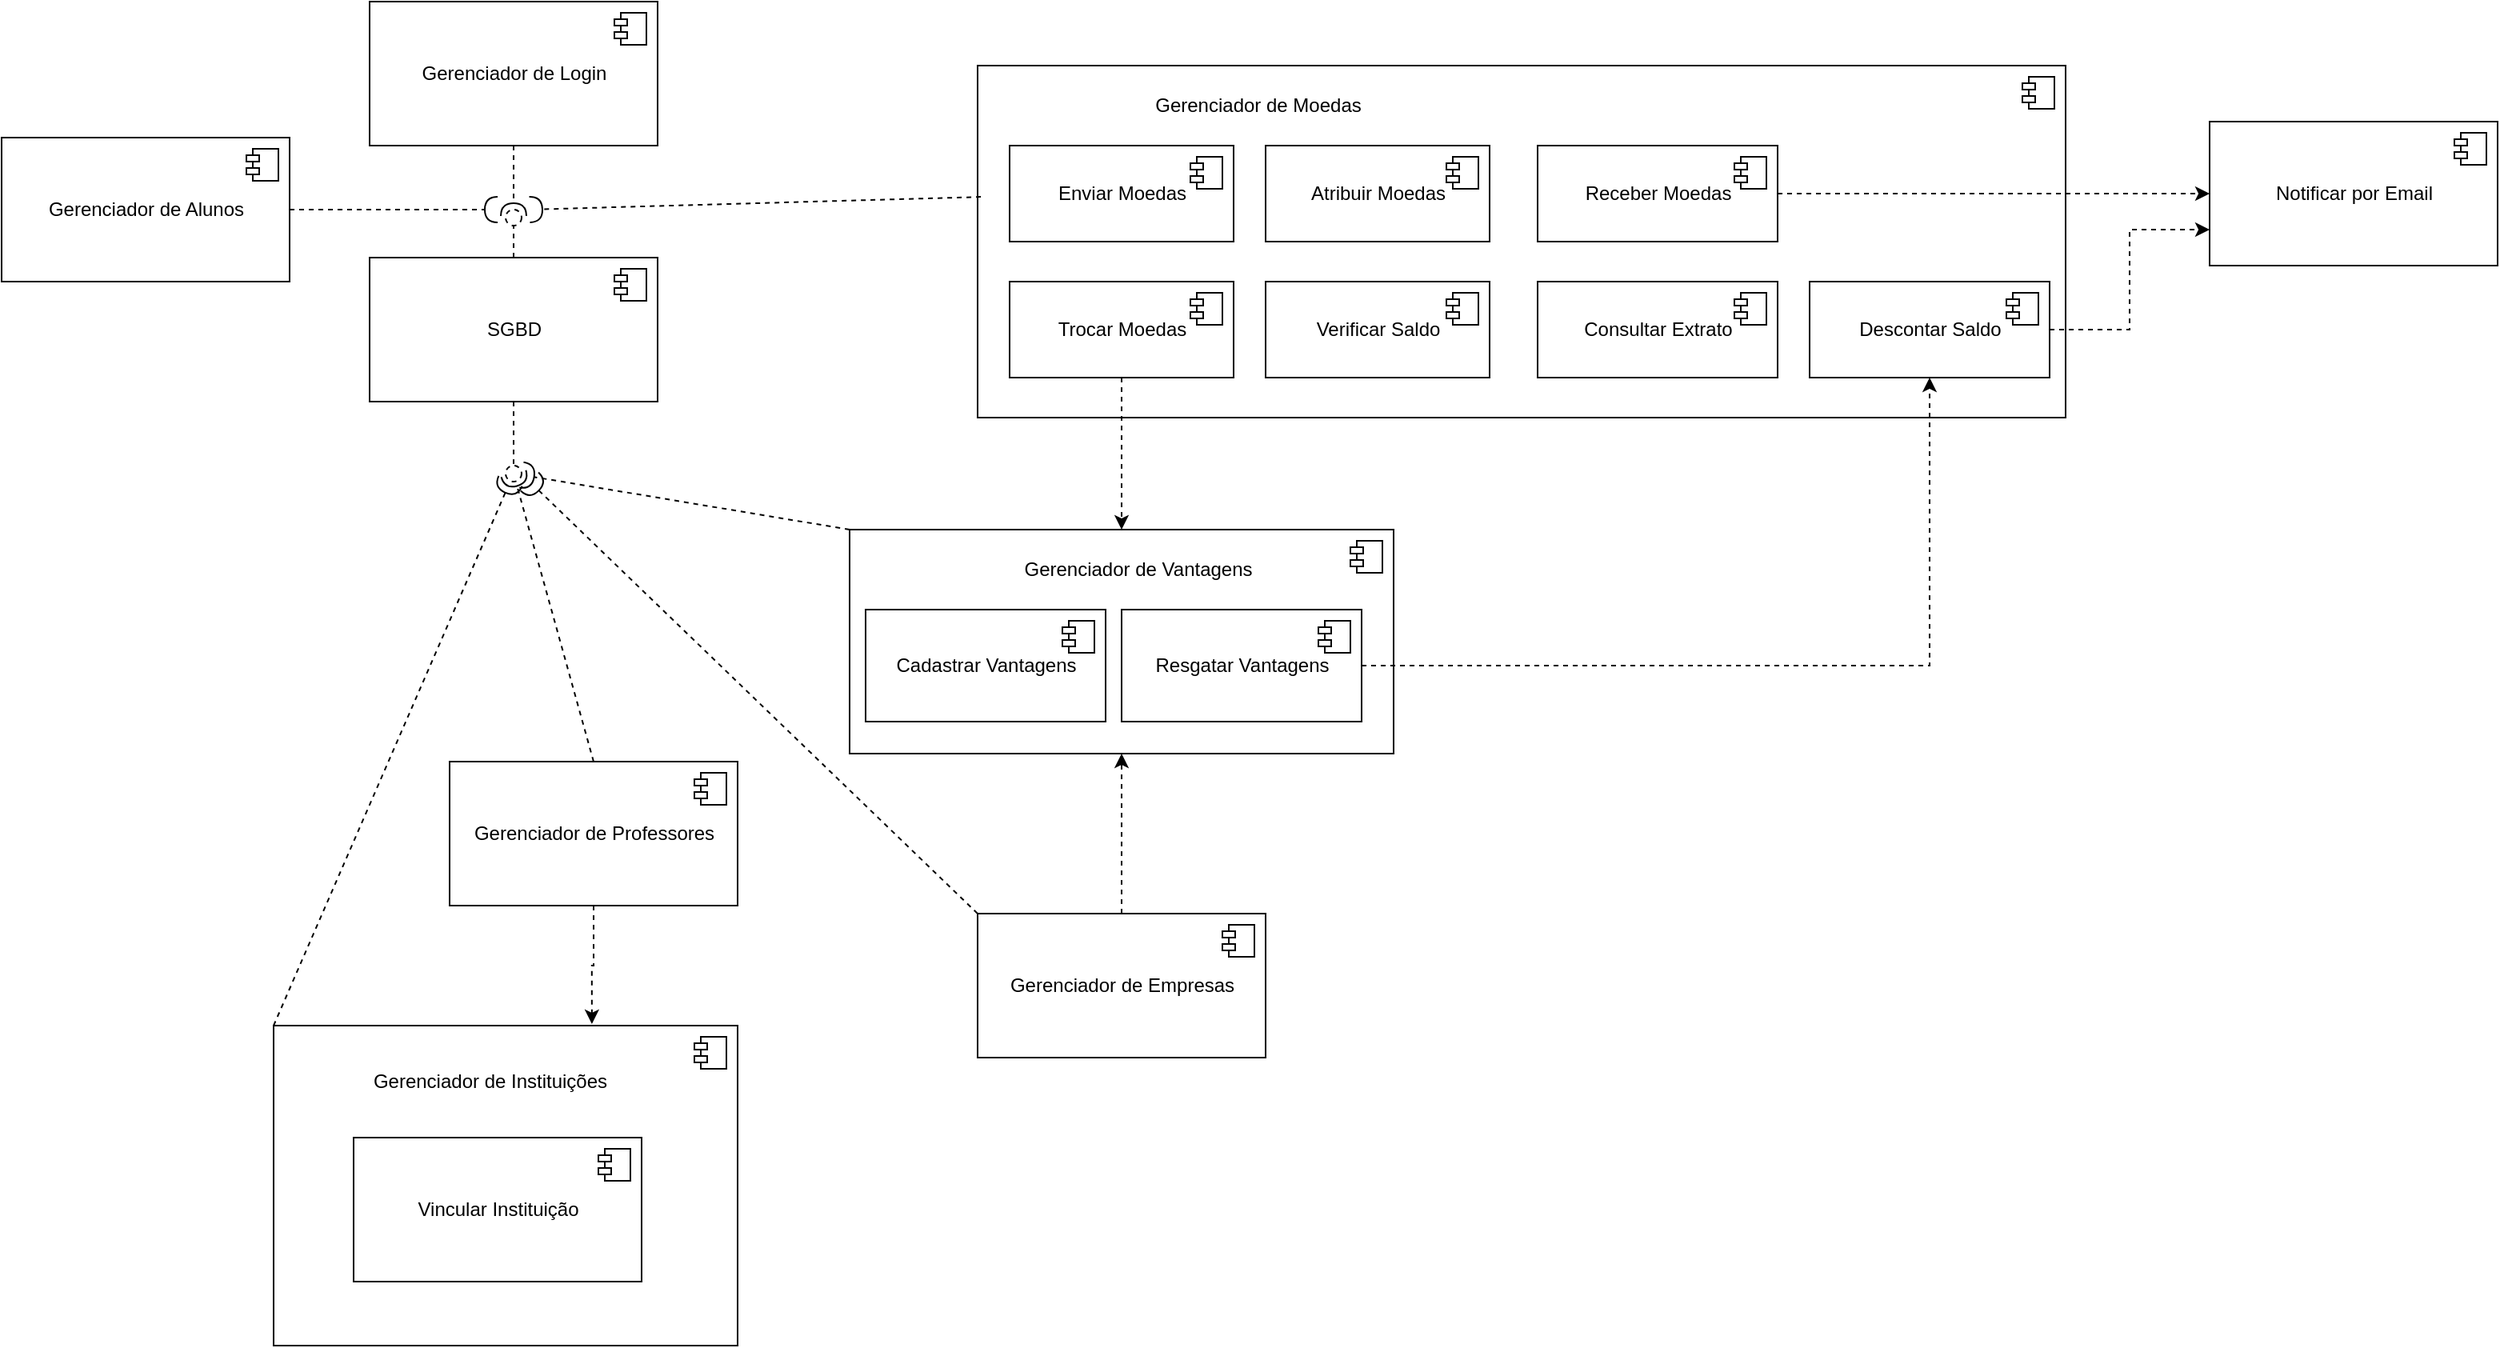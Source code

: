 <mxfile version="20.3.7" type="device"><diagram id="3bnTD6ow-tEDqpxm1T93" name="Page-1"><mxGraphModel dx="3122" dy="800" grid="1" gridSize="10" guides="1" tooltips="1" connect="1" arrows="1" fold="1" page="1" pageScale="1" pageWidth="850" pageHeight="1100" math="0" shadow="0"><root><mxCell id="0"/><mxCell id="1" parent="0"/><mxCell id="mEhPIhUzKidgpYQ1WmjW-50" value="" style="edgeStyle=orthogonalEdgeStyle;rounded=0;orthogonalLoop=1;jettySize=auto;html=1;dashed=1;exitX=0.5;exitY=1;exitDx=0;exitDy=0;entryX=0.686;entryY=-0.005;entryDx=0;entryDy=0;entryPerimeter=0;" edge="1" parent="1" source="mEhPIhUzKidgpYQ1WmjW-36" target="mEhPIhUzKidgpYQ1WmjW-44"><mxGeometry relative="1" as="geometry"/></mxCell><mxCell id="mEhPIhUzKidgpYQ1WmjW-44" value="" style="html=1;dropTarget=0;" vertex="1" parent="1"><mxGeometry x="-760" y="670" width="290" height="200" as="geometry"/></mxCell><mxCell id="mEhPIhUzKidgpYQ1WmjW-45" value="" style="shape=module;jettyWidth=8;jettyHeight=4;" vertex="1" parent="mEhPIhUzKidgpYQ1WmjW-44"><mxGeometry x="1" width="20" height="20" relative="1" as="geometry"><mxPoint x="-27" y="7" as="offset"/></mxGeometry></mxCell><mxCell id="mEhPIhUzKidgpYQ1WmjW-33" value="" style="html=1;dropTarget=0;" vertex="1" parent="1"><mxGeometry x="-400" y="360" width="340" height="140" as="geometry"/></mxCell><mxCell id="mEhPIhUzKidgpYQ1WmjW-34" value="" style="shape=module;jettyWidth=8;jettyHeight=4;" vertex="1" parent="mEhPIhUzKidgpYQ1WmjW-33"><mxGeometry x="1" width="20" height="20" relative="1" as="geometry"><mxPoint x="-27" y="7" as="offset"/></mxGeometry></mxCell><mxCell id="mEhPIhUzKidgpYQ1WmjW-30" value="" style="html=1;dropTarget=0;" vertex="1" parent="1"><mxGeometry x="-320" y="70" width="680" height="220" as="geometry"/></mxCell><mxCell id="mEhPIhUzKidgpYQ1WmjW-31" value="" style="shape=module;jettyWidth=8;jettyHeight=4;" vertex="1" parent="mEhPIhUzKidgpYQ1WmjW-30"><mxGeometry x="1" width="20" height="20" relative="1" as="geometry"><mxPoint x="-27" y="7" as="offset"/></mxGeometry></mxCell><mxCell id="mEhPIhUzKidgpYQ1WmjW-1" value="Gerenciador de Alunos" style="html=1;dropTarget=0;" vertex="1" parent="1"><mxGeometry x="-930" y="115" width="180" height="90" as="geometry"/></mxCell><mxCell id="mEhPIhUzKidgpYQ1WmjW-2" value="" style="shape=module;jettyWidth=8;jettyHeight=4;" vertex="1" parent="mEhPIhUzKidgpYQ1WmjW-1"><mxGeometry x="1" width="20" height="20" relative="1" as="geometry"><mxPoint x="-27" y="7" as="offset"/></mxGeometry></mxCell><mxCell id="mEhPIhUzKidgpYQ1WmjW-6" value="Vincular Instituição" style="html=1;dropTarget=0;" vertex="1" parent="1"><mxGeometry x="-710" y="740" width="180" height="90" as="geometry"/></mxCell><mxCell id="mEhPIhUzKidgpYQ1WmjW-7" value="" style="shape=module;jettyWidth=8;jettyHeight=4;" vertex="1" parent="mEhPIhUzKidgpYQ1WmjW-6"><mxGeometry x="1" width="20" height="20" relative="1" as="geometry"><mxPoint x="-27" y="7" as="offset"/></mxGeometry></mxCell><mxCell id="mEhPIhUzKidgpYQ1WmjW-8" value="Atribuir Moedas" style="html=1;dropTarget=0;" vertex="1" parent="1"><mxGeometry x="-140" y="120" width="140" height="60" as="geometry"/></mxCell><mxCell id="mEhPIhUzKidgpYQ1WmjW-9" value="" style="shape=module;jettyWidth=8;jettyHeight=4;" vertex="1" parent="mEhPIhUzKidgpYQ1WmjW-8"><mxGeometry x="1" width="20" height="20" relative="1" as="geometry"><mxPoint x="-27" y="7" as="offset"/></mxGeometry></mxCell><mxCell id="mEhPIhUzKidgpYQ1WmjW-10" value="Enviar Moedas" style="html=1;dropTarget=0;" vertex="1" parent="1"><mxGeometry x="-300" y="120" width="140" height="60" as="geometry"/></mxCell><mxCell id="mEhPIhUzKidgpYQ1WmjW-11" value="" style="shape=module;jettyWidth=8;jettyHeight=4;" vertex="1" parent="mEhPIhUzKidgpYQ1WmjW-10"><mxGeometry x="1" width="20" height="20" relative="1" as="geometry"><mxPoint x="-27" y="7" as="offset"/></mxGeometry></mxCell><mxCell id="mEhPIhUzKidgpYQ1WmjW-12" value="Notificar por Email" style="html=1;dropTarget=0;" vertex="1" parent="1"><mxGeometry x="450" y="105" width="180" height="90" as="geometry"/></mxCell><mxCell id="mEhPIhUzKidgpYQ1WmjW-13" value="" style="shape=module;jettyWidth=8;jettyHeight=4;" vertex="1" parent="mEhPIhUzKidgpYQ1WmjW-12"><mxGeometry x="1" width="20" height="20" relative="1" as="geometry"><mxPoint x="-27" y="7" as="offset"/></mxGeometry></mxCell><mxCell id="mEhPIhUzKidgpYQ1WmjW-14" value="Consultar Extrato" style="html=1;dropTarget=0;" vertex="1" parent="1"><mxGeometry x="30" y="205" width="150" height="60" as="geometry"/></mxCell><mxCell id="mEhPIhUzKidgpYQ1WmjW-15" value="" style="shape=module;jettyWidth=8;jettyHeight=4;" vertex="1" parent="mEhPIhUzKidgpYQ1WmjW-14"><mxGeometry x="1" width="20" height="20" relative="1" as="geometry"><mxPoint x="-27" y="7" as="offset"/></mxGeometry></mxCell><mxCell id="mEhPIhUzKidgpYQ1WmjW-56" value="" style="edgeStyle=orthogonalEdgeStyle;rounded=0;orthogonalLoop=1;jettySize=auto;html=1;dashed=1;entryX=0.5;entryY=0;entryDx=0;entryDy=0;exitX=0.5;exitY=1;exitDx=0;exitDy=0;" edge="1" parent="1" source="mEhPIhUzKidgpYQ1WmjW-16" target="mEhPIhUzKidgpYQ1WmjW-33"><mxGeometry relative="1" as="geometry"/></mxCell><mxCell id="mEhPIhUzKidgpYQ1WmjW-16" value="Trocar Moedas" style="html=1;dropTarget=0;" vertex="1" parent="1"><mxGeometry x="-300" y="205" width="140" height="60" as="geometry"/></mxCell><mxCell id="mEhPIhUzKidgpYQ1WmjW-17" value="" style="shape=module;jettyWidth=8;jettyHeight=4;" vertex="1" parent="mEhPIhUzKidgpYQ1WmjW-16"><mxGeometry x="1" width="20" height="20" relative="1" as="geometry"><mxPoint x="-27" y="7" as="offset"/></mxGeometry></mxCell><mxCell id="mEhPIhUzKidgpYQ1WmjW-57" value="" style="edgeStyle=orthogonalEdgeStyle;rounded=0;orthogonalLoop=1;jettySize=auto;html=1;dashed=1;entryX=0.5;entryY=1;entryDx=0;entryDy=0;" edge="1" parent="1" source="mEhPIhUzKidgpYQ1WmjW-18" target="mEhPIhUzKidgpYQ1WmjW-33"><mxGeometry relative="1" as="geometry"/></mxCell><mxCell id="mEhPIhUzKidgpYQ1WmjW-18" value="Gerenciador de Empresas" style="html=1;dropTarget=0;" vertex="1" parent="1"><mxGeometry x="-320" y="600" width="180" height="90" as="geometry"/></mxCell><mxCell id="mEhPIhUzKidgpYQ1WmjW-19" value="" style="shape=module;jettyWidth=8;jettyHeight=4;" vertex="1" parent="mEhPIhUzKidgpYQ1WmjW-18"><mxGeometry x="1" width="20" height="20" relative="1" as="geometry"><mxPoint x="-27" y="7" as="offset"/></mxGeometry></mxCell><mxCell id="mEhPIhUzKidgpYQ1WmjW-20" value="Cadastrar Vantagens" style="html=1;dropTarget=0;" vertex="1" parent="1"><mxGeometry x="-390" y="410" width="150" height="70" as="geometry"/></mxCell><mxCell id="mEhPIhUzKidgpYQ1WmjW-21" value="" style="shape=module;jettyWidth=8;jettyHeight=4;" vertex="1" parent="mEhPIhUzKidgpYQ1WmjW-20"><mxGeometry x="1" width="20" height="20" relative="1" as="geometry"><mxPoint x="-27" y="7" as="offset"/></mxGeometry></mxCell><mxCell id="mEhPIhUzKidgpYQ1WmjW-59" value="" style="edgeStyle=orthogonalEdgeStyle;rounded=0;orthogonalLoop=1;jettySize=auto;html=1;dashed=1;exitX=1;exitY=0.5;exitDx=0;exitDy=0;entryX=0.5;entryY=1;entryDx=0;entryDy=0;" edge="1" parent="1" source="mEhPIhUzKidgpYQ1WmjW-24" target="mEhPIhUzKidgpYQ1WmjW-22"><mxGeometry relative="1" as="geometry"><mxPoint x="80" y="420" as="targetPoint"/></mxGeometry></mxCell><mxCell id="mEhPIhUzKidgpYQ1WmjW-60" value="" style="edgeStyle=orthogonalEdgeStyle;rounded=0;orthogonalLoop=1;jettySize=auto;html=1;dashed=1;entryX=0;entryY=0.75;entryDx=0;entryDy=0;" edge="1" parent="1" source="mEhPIhUzKidgpYQ1WmjW-22" target="mEhPIhUzKidgpYQ1WmjW-12"><mxGeometry relative="1" as="geometry"/></mxCell><mxCell id="mEhPIhUzKidgpYQ1WmjW-22" value="Descontar Saldo" style="html=1;dropTarget=0;" vertex="1" parent="1"><mxGeometry x="200" y="205" width="150" height="60" as="geometry"/></mxCell><mxCell id="mEhPIhUzKidgpYQ1WmjW-23" value="" style="shape=module;jettyWidth=8;jettyHeight=4;" vertex="1" parent="mEhPIhUzKidgpYQ1WmjW-22"><mxGeometry x="1" width="20" height="20" relative="1" as="geometry"><mxPoint x="-27" y="7" as="offset"/></mxGeometry></mxCell><mxCell id="mEhPIhUzKidgpYQ1WmjW-24" value="Resgatar Vantagens" style="html=1;dropTarget=0;" vertex="1" parent="1"><mxGeometry x="-230" y="410" width="150" height="70" as="geometry"/></mxCell><mxCell id="mEhPIhUzKidgpYQ1WmjW-25" value="" style="shape=module;jettyWidth=8;jettyHeight=4;" vertex="1" parent="mEhPIhUzKidgpYQ1WmjW-24"><mxGeometry x="1" width="20" height="20" relative="1" as="geometry"><mxPoint x="-27" y="7" as="offset"/></mxGeometry></mxCell><mxCell id="mEhPIhUzKidgpYQ1WmjW-26" value="Gerenciador de Login" style="html=1;dropTarget=0;" vertex="1" parent="1"><mxGeometry x="-700" y="30" width="180" height="90" as="geometry"/></mxCell><mxCell id="mEhPIhUzKidgpYQ1WmjW-27" value="" style="shape=module;jettyWidth=8;jettyHeight=4;" vertex="1" parent="mEhPIhUzKidgpYQ1WmjW-26"><mxGeometry x="1" width="20" height="20" relative="1" as="geometry"><mxPoint x="-27" y="7" as="offset"/></mxGeometry></mxCell><mxCell id="mEhPIhUzKidgpYQ1WmjW-28" value="SGBD" style="html=1;dropTarget=0;" vertex="1" parent="1"><mxGeometry x="-700" y="190" width="180" height="90" as="geometry"/></mxCell><mxCell id="mEhPIhUzKidgpYQ1WmjW-29" value="" style="shape=module;jettyWidth=8;jettyHeight=4;" vertex="1" parent="mEhPIhUzKidgpYQ1WmjW-28"><mxGeometry x="1" width="20" height="20" relative="1" as="geometry"><mxPoint x="-27" y="7" as="offset"/></mxGeometry></mxCell><mxCell id="mEhPIhUzKidgpYQ1WmjW-32" value="Gerenciador de Moedas" style="text;html=1;align=center;verticalAlign=middle;resizable=0;points=[];autosize=1;strokeColor=none;fillColor=none;" vertex="1" parent="1"><mxGeometry x="-220" y="80" width="150" height="30" as="geometry"/></mxCell><mxCell id="mEhPIhUzKidgpYQ1WmjW-35" value="Gerenciador de Vantagens" style="text;html=1;align=center;verticalAlign=middle;resizable=0;points=[];autosize=1;strokeColor=none;fillColor=none;" vertex="1" parent="1"><mxGeometry x="-305" y="370" width="170" height="30" as="geometry"/></mxCell><mxCell id="mEhPIhUzKidgpYQ1WmjW-36" value="Gerenciador de Professores" style="html=1;dropTarget=0;" vertex="1" parent="1"><mxGeometry x="-650" y="505" width="180" height="90" as="geometry"/></mxCell><mxCell id="mEhPIhUzKidgpYQ1WmjW-37" value="" style="shape=module;jettyWidth=8;jettyHeight=4;" vertex="1" parent="mEhPIhUzKidgpYQ1WmjW-36"><mxGeometry x="1" width="20" height="20" relative="1" as="geometry"><mxPoint x="-27" y="7" as="offset"/></mxGeometry></mxCell><mxCell id="mEhPIhUzKidgpYQ1WmjW-47" value="&lt;span style=&quot;&quot;&gt;Gerenciador de Instituições&lt;/span&gt;" style="text;html=1;align=center;verticalAlign=middle;resizable=0;points=[];autosize=1;strokeColor=none;fillColor=none;" vertex="1" parent="1"><mxGeometry x="-710" y="690" width="170" height="30" as="geometry"/></mxCell><mxCell id="mEhPIhUzKidgpYQ1WmjW-51" value="Verificar Saldo" style="html=1;dropTarget=0;" vertex="1" parent="1"><mxGeometry x="-140" y="205" width="140" height="60" as="geometry"/></mxCell><mxCell id="mEhPIhUzKidgpYQ1WmjW-52" value="" style="shape=module;jettyWidth=8;jettyHeight=4;" vertex="1" parent="mEhPIhUzKidgpYQ1WmjW-51"><mxGeometry x="1" width="20" height="20" relative="1" as="geometry"><mxPoint x="-27" y="7" as="offset"/></mxGeometry></mxCell><mxCell id="mEhPIhUzKidgpYQ1WmjW-55" value="" style="edgeStyle=orthogonalEdgeStyle;rounded=0;orthogonalLoop=1;jettySize=auto;html=1;dashed=1;" edge="1" parent="1" source="mEhPIhUzKidgpYQ1WmjW-53" target="mEhPIhUzKidgpYQ1WmjW-12"><mxGeometry relative="1" as="geometry"/></mxCell><mxCell id="mEhPIhUzKidgpYQ1WmjW-53" value="Receber Moedas" style="html=1;dropTarget=0;" vertex="1" parent="1"><mxGeometry x="30" y="120" width="150" height="60" as="geometry"/></mxCell><mxCell id="mEhPIhUzKidgpYQ1WmjW-54" value="" style="shape=module;jettyWidth=8;jettyHeight=4;" vertex="1" parent="mEhPIhUzKidgpYQ1WmjW-53"><mxGeometry x="1" width="20" height="20" relative="1" as="geometry"><mxPoint x="-27" y="7" as="offset"/></mxGeometry></mxCell><mxCell id="mEhPIhUzKidgpYQ1WmjW-67" value="" style="rounded=0;orthogonalLoop=1;jettySize=auto;html=1;endArrow=none;endFill=0;sketch=0;sourcePerimeterSpacing=0;targetPerimeterSpacing=0;dashed=1;exitX=0.5;exitY=1;exitDx=0;exitDy=0;" edge="1" target="mEhPIhUzKidgpYQ1WmjW-69" parent="1" source="mEhPIhUzKidgpYQ1WmjW-28"><mxGeometry relative="1" as="geometry"><mxPoint x="-670" y="295" as="sourcePoint"/></mxGeometry></mxCell><mxCell id="mEhPIhUzKidgpYQ1WmjW-68" value="" style="rounded=0;orthogonalLoop=1;jettySize=auto;html=1;endArrow=halfCircle;endFill=0;entryX=0.5;entryY=0.5;endSize=6;strokeWidth=1;sketch=0;dashed=1;exitX=0.5;exitY=0;exitDx=0;exitDy=0;" edge="1" target="mEhPIhUzKidgpYQ1WmjW-69" parent="1" source="mEhPIhUzKidgpYQ1WmjW-36"><mxGeometry relative="1" as="geometry"><mxPoint x="-630" y="295" as="sourcePoint"/></mxGeometry></mxCell><mxCell id="mEhPIhUzKidgpYQ1WmjW-69" value="" style="ellipse;whiteSpace=wrap;html=1;align=center;aspect=fixed;resizable=0;points=[];outlineConnect=0;sketch=0;dashed=1;" vertex="1" parent="1"><mxGeometry x="-615" y="320" width="10" height="10" as="geometry"/></mxCell><mxCell id="mEhPIhUzKidgpYQ1WmjW-78" value="" style="rounded=0;orthogonalLoop=1;jettySize=auto;html=1;endArrow=none;endFill=0;sketch=0;sourcePerimeterSpacing=0;targetPerimeterSpacing=0;dashed=1;exitX=0.5;exitY=0;exitDx=0;exitDy=0;" edge="1" target="mEhPIhUzKidgpYQ1WmjW-80" parent="1" source="mEhPIhUzKidgpYQ1WmjW-28"><mxGeometry relative="1" as="geometry"><mxPoint x="-670" y="295" as="sourcePoint"/></mxGeometry></mxCell><mxCell id="mEhPIhUzKidgpYQ1WmjW-79" value="" style="rounded=0;orthogonalLoop=1;jettySize=auto;html=1;endArrow=halfCircle;endFill=0;endSize=6;strokeWidth=1;sketch=0;dashed=1;" edge="1" parent="1"><mxGeometry relative="1" as="geometry"><mxPoint x="-610" y="120" as="sourcePoint"/><mxPoint x="-610" y="164" as="targetPoint"/></mxGeometry></mxCell><mxCell id="mEhPIhUzKidgpYQ1WmjW-80" value="" style="ellipse;whiteSpace=wrap;html=1;align=center;aspect=fixed;resizable=0;points=[];outlineConnect=0;sketch=0;dashed=1;" vertex="1" parent="1"><mxGeometry x="-615" y="160" width="10" height="10" as="geometry"/></mxCell><mxCell id="mEhPIhUzKidgpYQ1WmjW-82" value="" style="rounded=0;orthogonalLoop=1;jettySize=auto;html=1;endArrow=halfCircle;endFill=0;endSize=6;strokeWidth=1;sketch=0;dashed=1;exitX=0;exitY=0;exitDx=0;exitDy=0;" edge="1" parent="1" source="mEhPIhUzKidgpYQ1WmjW-33" target="mEhPIhUzKidgpYQ1WmjW-69"><mxGeometry relative="1" as="geometry"><mxPoint x="-600" y="390" as="sourcePoint"/><mxPoint x="-600" y="335" as="targetPoint"/></mxGeometry></mxCell><mxCell id="mEhPIhUzKidgpYQ1WmjW-83" value="" style="rounded=0;orthogonalLoop=1;jettySize=auto;html=1;endArrow=halfCircle;endFill=0;endSize=6;strokeWidth=1;sketch=0;dashed=1;exitX=0;exitY=0;exitDx=0;exitDy=0;" edge="1" parent="1" source="mEhPIhUzKidgpYQ1WmjW-44" target="mEhPIhUzKidgpYQ1WmjW-69"><mxGeometry relative="1" as="geometry"><mxPoint x="-590" y="400" as="sourcePoint"/><mxPoint x="-590" y="345" as="targetPoint"/></mxGeometry></mxCell><mxCell id="mEhPIhUzKidgpYQ1WmjW-84" value="" style="rounded=0;orthogonalLoop=1;jettySize=auto;html=1;endArrow=halfCircle;endFill=0;endSize=6;strokeWidth=1;sketch=0;dashed=1;exitX=1;exitY=0.5;exitDx=0;exitDy=0;" edge="1" parent="1" source="mEhPIhUzKidgpYQ1WmjW-1"><mxGeometry relative="1" as="geometry"><mxPoint x="-580" y="410" as="sourcePoint"/><mxPoint x="-620" y="160" as="targetPoint"/></mxGeometry></mxCell><mxCell id="mEhPIhUzKidgpYQ1WmjW-85" value="" style="rounded=0;orthogonalLoop=1;jettySize=auto;html=1;endArrow=halfCircle;endFill=0;endSize=6;strokeWidth=1;sketch=0;dashed=1;exitX=0;exitY=0;exitDx=0;exitDy=0;" edge="1" parent="1" source="mEhPIhUzKidgpYQ1WmjW-18"><mxGeometry relative="1" as="geometry"><mxPoint x="-570" y="420" as="sourcePoint"/><mxPoint x="-600" y="330" as="targetPoint"/></mxGeometry></mxCell><mxCell id="mEhPIhUzKidgpYQ1WmjW-86" value="" style="rounded=0;orthogonalLoop=1;jettySize=auto;html=1;endArrow=halfCircle;endFill=0;endSize=6;strokeWidth=1;sketch=0;dashed=1;exitX=0.003;exitY=0.373;exitDx=0;exitDy=0;exitPerimeter=0;" edge="1" parent="1" source="mEhPIhUzKidgpYQ1WmjW-30"><mxGeometry relative="1" as="geometry"><mxPoint x="-560" y="430" as="sourcePoint"/><mxPoint x="-600" y="160" as="targetPoint"/></mxGeometry></mxCell></root></mxGraphModel></diagram></mxfile>
